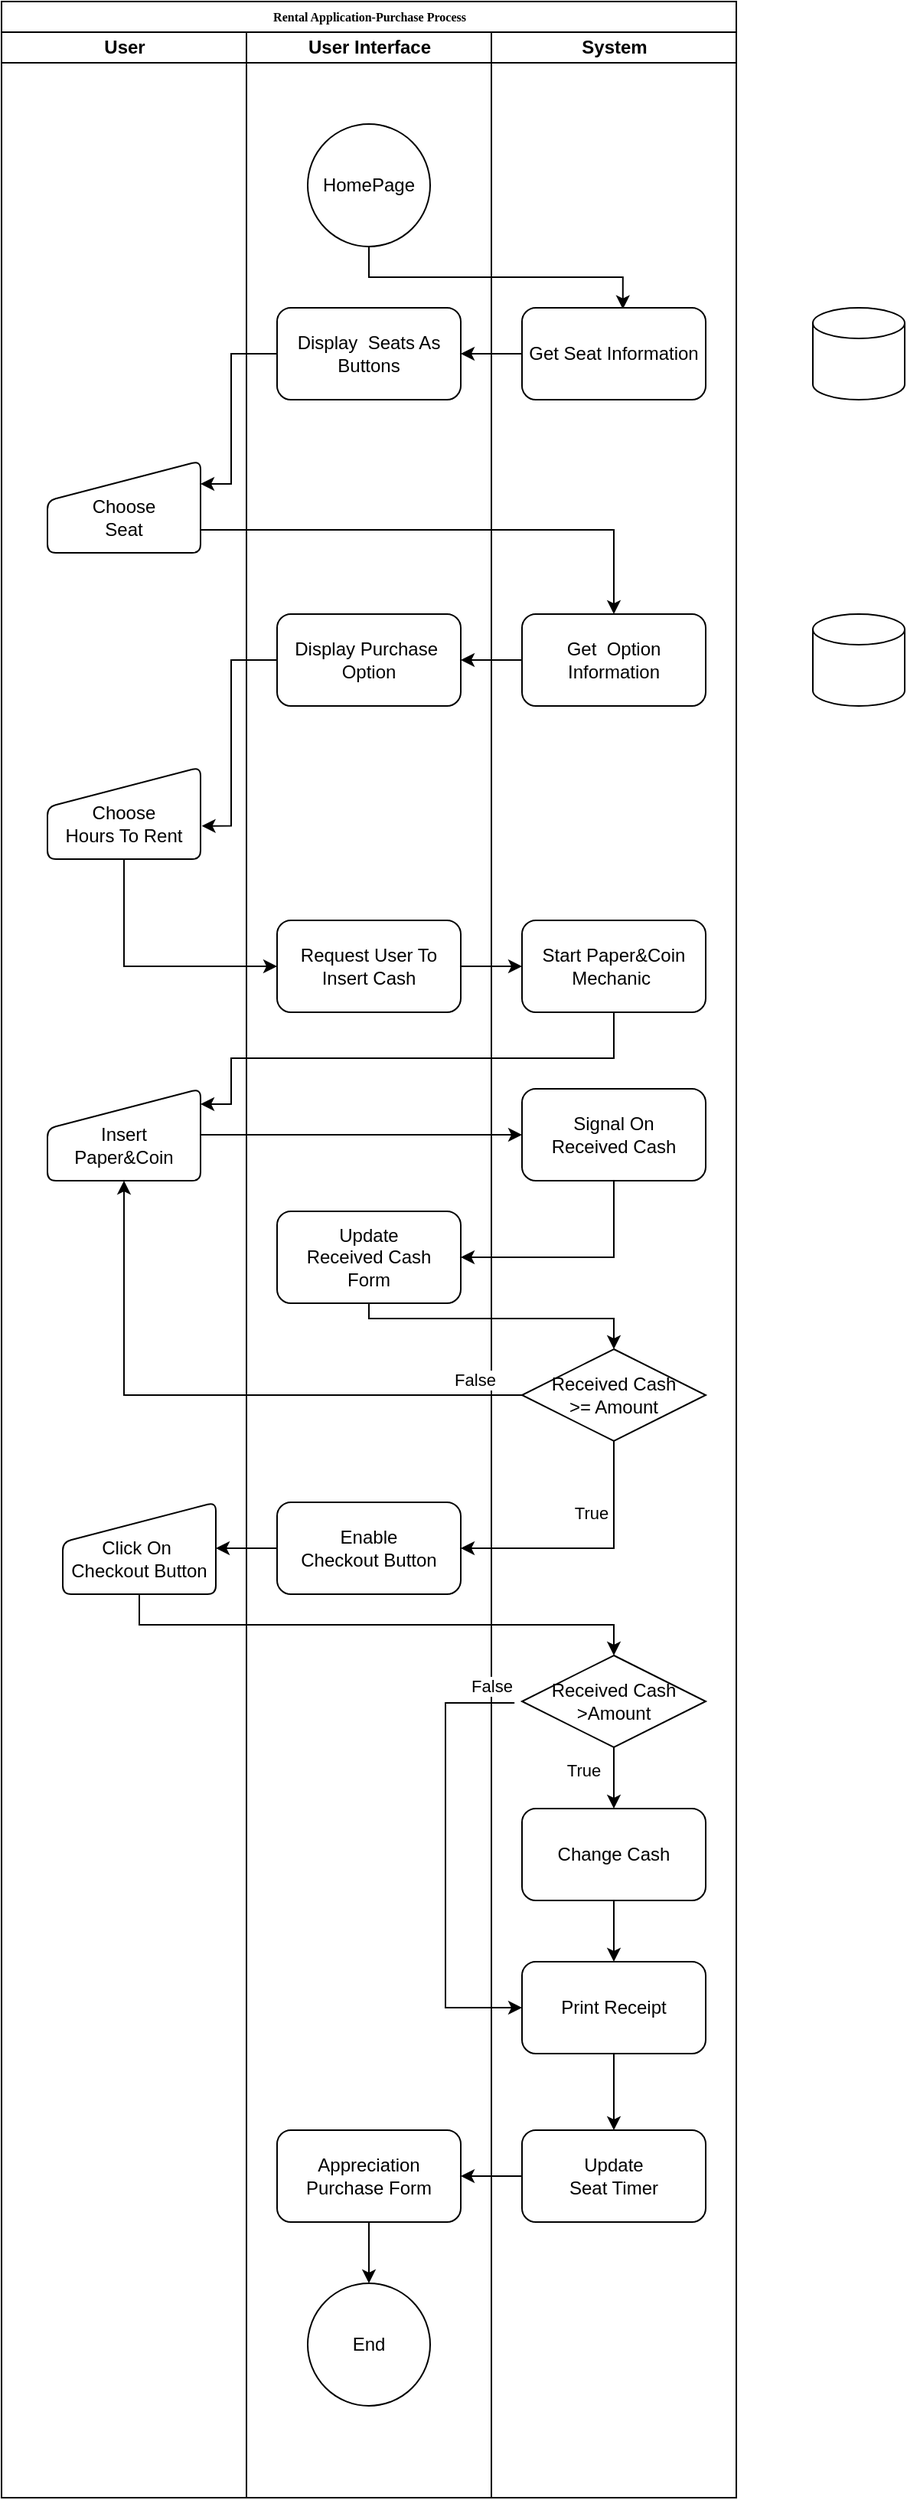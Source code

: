 <mxfile version="22.1.15" type="github">
  <diagram name="Page-1" id="74e2e168-ea6b-b213-b513-2b3c1d86103e">
    <mxGraphModel dx="3588" dy="1950" grid="1" gridSize="10" guides="1" tooltips="1" connect="1" arrows="1" fold="1" page="1" pageScale="1" pageWidth="1100" pageHeight="850" background="none" math="0" shadow="0">
      <root>
        <mxCell id="0" />
        <mxCell id="1" parent="0" />
        <mxCell id="77e6c97f196da883-1" value="Rental Application-Purchase Process" style="swimlane;html=1;childLayout=stackLayout;startSize=20;rounded=0;shadow=0;labelBackgroundColor=none;strokeWidth=1;fontFamily=Verdana;fontSize=8;align=center;" parent="1" vertex="1">
          <mxGeometry x="60" y="40" width="480" height="1630" as="geometry" />
        </mxCell>
        <mxCell id="77e6c97f196da883-2" value="User" style="swimlane;html=1;startSize=20;" parent="77e6c97f196da883-1" vertex="1">
          <mxGeometry y="20" width="160" height="1610" as="geometry" />
        </mxCell>
        <mxCell id="j1nzViJjYUKPPVmFAg8O-12" value="&lt;br&gt;Choose&lt;br&gt;Seat" style="html=1;strokeWidth=1;shape=manualInput;whiteSpace=wrap;rounded=1;size=26;arcSize=11;" parent="77e6c97f196da883-2" vertex="1">
          <mxGeometry x="30" y="280" width="100" height="60" as="geometry" />
        </mxCell>
        <mxCell id="j1nzViJjYUKPPVmFAg8O-20" value="&lt;br&gt;Choose&lt;br&gt;Hours To Rent" style="html=1;strokeWidth=1;shape=manualInput;whiteSpace=wrap;rounded=1;size=26;arcSize=11;" parent="77e6c97f196da883-2" vertex="1">
          <mxGeometry x="30" y="480" width="100" height="60" as="geometry" />
        </mxCell>
        <mxCell id="j1nzViJjYUKPPVmFAg8O-30" value="&lt;br&gt;Insert&lt;br&gt;Paper&amp;amp;Coin" style="html=1;strokeWidth=1;shape=manualInput;whiteSpace=wrap;rounded=1;size=26;arcSize=11;" parent="77e6c97f196da883-2" vertex="1">
          <mxGeometry x="30" y="690" width="100" height="60" as="geometry" />
        </mxCell>
        <mxCell id="j1nzViJjYUKPPVmFAg8O-9" value="" style="endArrow=classic;html=1;rounded=0;exitX=0;exitY=0.5;exitDx=0;exitDy=0;" parent="77e6c97f196da883-1" source="j1nzViJjYUKPPVmFAg8O-3" edge="1">
          <mxGeometry width="50" height="50" relative="1" as="geometry">
            <mxPoint x="330" y="280" as="sourcePoint" />
            <mxPoint x="300" y="230" as="targetPoint" />
          </mxGeometry>
        </mxCell>
        <mxCell id="j1nzViJjYUKPPVmFAg8O-19" value="" style="edgeStyle=orthogonalEdgeStyle;rounded=0;orthogonalLoop=1;jettySize=auto;html=1;" parent="77e6c97f196da883-1" source="j1nzViJjYUKPPVmFAg8O-11" target="j1nzViJjYUKPPVmFAg8O-18" edge="1">
          <mxGeometry relative="1" as="geometry" />
        </mxCell>
        <mxCell id="j1nzViJjYUKPPVmFAg8O-21" style="edgeStyle=orthogonalEdgeStyle;rounded=0;orthogonalLoop=1;jettySize=auto;html=1;entryX=1.008;entryY=0.639;entryDx=0;entryDy=0;entryPerimeter=0;" parent="77e6c97f196da883-1" source="j1nzViJjYUKPPVmFAg8O-18" target="j1nzViJjYUKPPVmFAg8O-20" edge="1">
          <mxGeometry relative="1" as="geometry">
            <Array as="points">
              <mxPoint x="150" y="430" />
              <mxPoint x="150" y="538" />
            </Array>
          </mxGeometry>
        </mxCell>
        <mxCell id="j1nzViJjYUKPPVmFAg8O-22" style="edgeStyle=orthogonalEdgeStyle;rounded=0;orthogonalLoop=1;jettySize=auto;html=1;entryX=1;entryY=0.25;entryDx=0;entryDy=0;" parent="77e6c97f196da883-1" source="j1nzViJjYUKPPVmFAg8O-6" target="j1nzViJjYUKPPVmFAg8O-12" edge="1">
          <mxGeometry relative="1" as="geometry">
            <Array as="points">
              <mxPoint x="150" y="230" />
              <mxPoint x="150" y="315" />
            </Array>
          </mxGeometry>
        </mxCell>
        <mxCell id="j1nzViJjYUKPPVmFAg8O-23" style="edgeStyle=orthogonalEdgeStyle;rounded=0;orthogonalLoop=1;jettySize=auto;html=1;exitX=1;exitY=0.75;exitDx=0;exitDy=0;" parent="77e6c97f196da883-1" source="j1nzViJjYUKPPVmFAg8O-12" target="j1nzViJjYUKPPVmFAg8O-11" edge="1">
          <mxGeometry relative="1" as="geometry" />
        </mxCell>
        <mxCell id="j1nzViJjYUKPPVmFAg8O-24" style="edgeStyle=orthogonalEdgeStyle;rounded=0;orthogonalLoop=1;jettySize=auto;html=1;entryX=0.549;entryY=0.014;entryDx=0;entryDy=0;entryPerimeter=0;exitX=0.5;exitY=1;exitDx=0;exitDy=0;" parent="77e6c97f196da883-1" source="j1nzViJjYUKPPVmFAg8O-1" target="j1nzViJjYUKPPVmFAg8O-3" edge="1">
          <mxGeometry relative="1" as="geometry" />
        </mxCell>
        <mxCell id="j1nzViJjYUKPPVmFAg8O-26" style="edgeStyle=orthogonalEdgeStyle;rounded=0;orthogonalLoop=1;jettySize=auto;html=1;entryX=0;entryY=0.5;entryDx=0;entryDy=0;" parent="77e6c97f196da883-1" source="j1nzViJjYUKPPVmFAg8O-20" target="j1nzViJjYUKPPVmFAg8O-25" edge="1">
          <mxGeometry relative="1" as="geometry">
            <mxPoint x="80" y="640" as="targetPoint" />
            <Array as="points">
              <mxPoint x="80" y="630" />
            </Array>
          </mxGeometry>
        </mxCell>
        <mxCell id="j1nzViJjYUKPPVmFAg8O-33" value="" style="endArrow=classic;html=1;rounded=0;exitX=0.5;exitY=1;exitDx=0;exitDy=0;" parent="77e6c97f196da883-1" source="j1nzViJjYUKPPVmFAg8O-28" edge="1">
          <mxGeometry width="50" height="50" relative="1" as="geometry">
            <mxPoint x="210" y="650" as="sourcePoint" />
            <mxPoint x="130" y="720" as="targetPoint" />
            <Array as="points">
              <mxPoint x="400" y="690" />
              <mxPoint x="150" y="690" />
              <mxPoint x="150" y="710" />
              <mxPoint x="150" y="720" />
            </Array>
          </mxGeometry>
        </mxCell>
        <mxCell id="77e6c97f196da883-3" value="User Interface" style="swimlane;html=1;startSize=20;" parent="77e6c97f196da883-1" vertex="1">
          <mxGeometry x="160" y="20" width="160" height="1610" as="geometry" />
        </mxCell>
        <mxCell id="j1nzViJjYUKPPVmFAg8O-1" value="HomePage" style="ellipse;whiteSpace=wrap;html=1;aspect=fixed;" parent="77e6c97f196da883-3" vertex="1">
          <mxGeometry x="40" y="60" width="80" height="80" as="geometry" />
        </mxCell>
        <mxCell id="j1nzViJjYUKPPVmFAg8O-6" value="Display&amp;nbsp; Seats As&lt;br&gt;Buttons" style="rounded=1;whiteSpace=wrap;html=1;" parent="77e6c97f196da883-3" vertex="1">
          <mxGeometry x="20" y="180" width="120" height="60" as="geometry" />
        </mxCell>
        <mxCell id="j1nzViJjYUKPPVmFAg8O-18" value="Display Purchase&amp;nbsp;&lt;br&gt;Option" style="rounded=1;whiteSpace=wrap;html=1;" parent="77e6c97f196da883-3" vertex="1">
          <mxGeometry x="20" y="380" width="120" height="60" as="geometry" />
        </mxCell>
        <mxCell id="j1nzViJjYUKPPVmFAg8O-25" value="Request User To Insert Cash" style="rounded=1;whiteSpace=wrap;html=1;" parent="77e6c97f196da883-3" vertex="1">
          <mxGeometry x="20" y="580" width="120" height="60" as="geometry" />
        </mxCell>
        <mxCell id="j1nzViJjYUKPPVmFAg8O-27" value="" style="endArrow=classic;html=1;rounded=0;exitX=1;exitY=0.5;exitDx=0;exitDy=0;" parent="77e6c97f196da883-3" source="j1nzViJjYUKPPVmFAg8O-25" edge="1">
          <mxGeometry width="50" height="50" relative="1" as="geometry">
            <mxPoint x="50" y="620" as="sourcePoint" />
            <mxPoint x="180" y="610" as="targetPoint" />
          </mxGeometry>
        </mxCell>
        <mxCell id="j1nzViJjYUKPPVmFAg8O-36" value="Update&lt;br&gt;Received Cash&lt;br&gt;Form" style="rounded=1;whiteSpace=wrap;html=1;" parent="77e6c97f196da883-3" vertex="1">
          <mxGeometry x="20" y="770" width="120" height="60" as="geometry" />
        </mxCell>
        <mxCell id="j1nzViJjYUKPPVmFAg8O-67" value="&lt;br&gt;Click On&amp;nbsp;&lt;br&gt;Checkout Button" style="html=1;strokeWidth=1;shape=manualInput;whiteSpace=wrap;rounded=1;size=26;arcSize=11;" parent="77e6c97f196da883-3" vertex="1">
          <mxGeometry x="-120" y="960" width="100" height="60" as="geometry" />
        </mxCell>
        <mxCell id="j1nzViJjYUKPPVmFAg8O-42" value="Enable &lt;br&gt;Checkout Button" style="rounded=1;whiteSpace=wrap;html=1;" parent="77e6c97f196da883-3" vertex="1">
          <mxGeometry x="20" y="960" width="120" height="60" as="geometry" />
        </mxCell>
        <mxCell id="j1nzViJjYUKPPVmFAg8O-70" style="edgeStyle=orthogonalEdgeStyle;rounded=0;orthogonalLoop=1;jettySize=auto;html=1;entryX=1;entryY=0.5;entryDx=0;entryDy=0;" parent="77e6c97f196da883-3" source="j1nzViJjYUKPPVmFAg8O-42" target="j1nzViJjYUKPPVmFAg8O-67" edge="1">
          <mxGeometry relative="1" as="geometry" />
        </mxCell>
        <mxCell id="CYbuEhqKKsAlh24dO-pz-22" style="edgeStyle=orthogonalEdgeStyle;rounded=0;orthogonalLoop=1;jettySize=auto;html=1;" edge="1" parent="77e6c97f196da883-3" source="CYbuEhqKKsAlh24dO-pz-16" target="CYbuEhqKKsAlh24dO-pz-21">
          <mxGeometry relative="1" as="geometry" />
        </mxCell>
        <mxCell id="CYbuEhqKKsAlh24dO-pz-16" value="Appreciation&lt;br&gt;Purchase Form" style="rounded=1;whiteSpace=wrap;html=1;" vertex="1" parent="77e6c97f196da883-3">
          <mxGeometry x="20" y="1370" width="120" height="60" as="geometry" />
        </mxCell>
        <mxCell id="CYbuEhqKKsAlh24dO-pz-21" value="End" style="ellipse;whiteSpace=wrap;html=1;aspect=fixed;" vertex="1" parent="77e6c97f196da883-3">
          <mxGeometry x="40" y="1470" width="80" height="80" as="geometry" />
        </mxCell>
        <mxCell id="77e6c97f196da883-4" value="System" style="swimlane;html=1;startSize=20;" parent="77e6c97f196da883-1" vertex="1">
          <mxGeometry x="320" y="20" width="160" height="1610" as="geometry" />
        </mxCell>
        <mxCell id="j1nzViJjYUKPPVmFAg8O-3" value="Get Seat Information" style="rounded=1;whiteSpace=wrap;html=1;" parent="77e6c97f196da883-4" vertex="1">
          <mxGeometry x="20" y="180" width="120" height="60" as="geometry" />
        </mxCell>
        <mxCell id="j1nzViJjYUKPPVmFAg8O-11" value="Get&amp;nbsp;&amp;nbsp;Option&lt;br&gt;Information" style="rounded=1;whiteSpace=wrap;html=1;" parent="77e6c97f196da883-4" vertex="1">
          <mxGeometry x="20" y="380" width="120" height="60" as="geometry" />
        </mxCell>
        <mxCell id="j1nzViJjYUKPPVmFAg8O-28" value="Start Paper&amp;amp;Coin&lt;br&gt;Mechanic&amp;nbsp;" style="rounded=1;whiteSpace=wrap;html=1;" parent="77e6c97f196da883-4" vertex="1">
          <mxGeometry x="20" y="580" width="120" height="60" as="geometry" />
        </mxCell>
        <mxCell id="j1nzViJjYUKPPVmFAg8O-34" value="Signal On&lt;br&gt;Received Cash" style="rounded=1;whiteSpace=wrap;html=1;" parent="77e6c97f196da883-4" vertex="1">
          <mxGeometry x="20" y="690" width="120" height="60" as="geometry" />
        </mxCell>
        <mxCell id="j1nzViJjYUKPPVmFAg8O-39" value="Received Cash&lt;br&gt;&amp;gt;= Amount" style="strokeWidth=1;html=1;shape=mxgraph.flowchart.decision;whiteSpace=wrap;" parent="77e6c97f196da883-4" vertex="1">
          <mxGeometry x="20" y="860" width="120" height="60" as="geometry" />
        </mxCell>
        <mxCell id="CYbuEhqKKsAlh24dO-pz-8" style="edgeStyle=orthogonalEdgeStyle;rounded=0;orthogonalLoop=1;jettySize=auto;html=1;" edge="1" parent="77e6c97f196da883-4" source="CYbuEhqKKsAlh24dO-pz-2" target="CYbuEhqKKsAlh24dO-pz-7">
          <mxGeometry relative="1" as="geometry" />
        </mxCell>
        <mxCell id="CYbuEhqKKsAlh24dO-pz-9" value="True" style="edgeLabel;html=1;align=center;verticalAlign=middle;resizable=0;points=[];" vertex="1" connectable="0" parent="CYbuEhqKKsAlh24dO-pz-8">
          <mxGeometry x="-0.24" y="-4" relative="1" as="geometry">
            <mxPoint x="-16" as="offset" />
          </mxGeometry>
        </mxCell>
        <mxCell id="CYbuEhqKKsAlh24dO-pz-2" value="Received Cash&lt;br&gt;&amp;gt;Amount" style="strokeWidth=1;html=1;shape=mxgraph.flowchart.decision;whiteSpace=wrap;" vertex="1" parent="77e6c97f196da883-4">
          <mxGeometry x="20" y="1060" width="120" height="60" as="geometry" />
        </mxCell>
        <mxCell id="CYbuEhqKKsAlh24dO-pz-12" style="edgeStyle=orthogonalEdgeStyle;rounded=0;orthogonalLoop=1;jettySize=auto;html=1;" edge="1" parent="77e6c97f196da883-4" source="CYbuEhqKKsAlh24dO-pz-7" target="CYbuEhqKKsAlh24dO-pz-11">
          <mxGeometry relative="1" as="geometry" />
        </mxCell>
        <mxCell id="CYbuEhqKKsAlh24dO-pz-7" value="Change Cash" style="rounded=1;whiteSpace=wrap;html=1;" vertex="1" parent="77e6c97f196da883-4">
          <mxGeometry x="20" y="1160" width="120" height="60" as="geometry" />
        </mxCell>
        <mxCell id="CYbuEhqKKsAlh24dO-pz-19" style="edgeStyle=orthogonalEdgeStyle;rounded=0;orthogonalLoop=1;jettySize=auto;html=1;entryX=0.5;entryY=0;entryDx=0;entryDy=0;" edge="1" parent="77e6c97f196da883-4" source="CYbuEhqKKsAlh24dO-pz-11" target="CYbuEhqKKsAlh24dO-pz-18">
          <mxGeometry relative="1" as="geometry" />
        </mxCell>
        <mxCell id="CYbuEhqKKsAlh24dO-pz-11" value="Print Receipt" style="rounded=1;whiteSpace=wrap;html=1;" vertex="1" parent="77e6c97f196da883-4">
          <mxGeometry x="20" y="1260" width="120" height="60" as="geometry" />
        </mxCell>
        <mxCell id="CYbuEhqKKsAlh24dO-pz-13" style="edgeStyle=orthogonalEdgeStyle;rounded=0;orthogonalLoop=1;jettySize=auto;html=1;exitX=-0.041;exitY=0.516;exitDx=0;exitDy=0;exitPerimeter=0;entryX=0;entryY=0.5;entryDx=0;entryDy=0;" edge="1" parent="77e6c97f196da883-4" source="CYbuEhqKKsAlh24dO-pz-2" target="CYbuEhqKKsAlh24dO-pz-11">
          <mxGeometry relative="1" as="geometry">
            <mxPoint x="-80" y="1370" as="targetPoint" />
            <mxPoint x="20" y="1170" as="sourcePoint" />
            <Array as="points">
              <mxPoint x="-30" y="1091" />
              <mxPoint x="-30" y="1290" />
            </Array>
          </mxGeometry>
        </mxCell>
        <mxCell id="CYbuEhqKKsAlh24dO-pz-14" value="False" style="edgeLabel;html=1;align=center;verticalAlign=middle;resizable=0;points=[];" vertex="1" connectable="0" parent="CYbuEhqKKsAlh24dO-pz-13">
          <mxGeometry x="-0.836" y="2" relative="1" as="geometry">
            <mxPoint x="9" y="-13" as="offset" />
          </mxGeometry>
        </mxCell>
        <mxCell id="CYbuEhqKKsAlh24dO-pz-18" value="Update&lt;br&gt;Seat Timer" style="rounded=1;whiteSpace=wrap;html=1;" vertex="1" parent="77e6c97f196da883-4">
          <mxGeometry x="20" y="1370" width="120" height="60" as="geometry" />
        </mxCell>
        <mxCell id="j1nzViJjYUKPPVmFAg8O-35" style="edgeStyle=orthogonalEdgeStyle;rounded=0;orthogonalLoop=1;jettySize=auto;html=1;exitX=1;exitY=0.5;exitDx=0;exitDy=0;entryX=0;entryY=0.5;entryDx=0;entryDy=0;" parent="77e6c97f196da883-1" source="j1nzViJjYUKPPVmFAg8O-30" target="j1nzViJjYUKPPVmFAg8O-34" edge="1">
          <mxGeometry relative="1" as="geometry" />
        </mxCell>
        <mxCell id="j1nzViJjYUKPPVmFAg8O-37" style="edgeStyle=orthogonalEdgeStyle;rounded=0;orthogonalLoop=1;jettySize=auto;html=1;entryX=1;entryY=0.5;entryDx=0;entryDy=0;" parent="77e6c97f196da883-1" source="j1nzViJjYUKPPVmFAg8O-34" target="j1nzViJjYUKPPVmFAg8O-36" edge="1">
          <mxGeometry relative="1" as="geometry">
            <mxPoint x="400" y="840" as="targetPoint" />
            <Array as="points">
              <mxPoint x="400" y="820" />
            </Array>
          </mxGeometry>
        </mxCell>
        <mxCell id="j1nzViJjYUKPPVmFAg8O-41" value="False" style="edgeStyle=orthogonalEdgeStyle;rounded=0;orthogonalLoop=1;jettySize=auto;html=1;exitX=0;exitY=0.5;exitDx=0;exitDy=0;exitPerimeter=0;entryX=0.5;entryY=1;entryDx=0;entryDy=0;" parent="77e6c97f196da883-1" source="j1nzViJjYUKPPVmFAg8O-39" target="j1nzViJjYUKPPVmFAg8O-30" edge="1">
          <mxGeometry x="-0.846" y="-10" relative="1" as="geometry">
            <mxPoint as="offset" />
          </mxGeometry>
        </mxCell>
        <mxCell id="j1nzViJjYUKPPVmFAg8O-54" value="True" style="edgeStyle=orthogonalEdgeStyle;rounded=0;orthogonalLoop=1;jettySize=auto;html=1;exitX=0.5;exitY=1;exitDx=0;exitDy=0;exitPerimeter=0;" parent="77e6c97f196da883-1" source="j1nzViJjYUKPPVmFAg8O-39" target="j1nzViJjYUKPPVmFAg8O-42" edge="1">
          <mxGeometry x="-0.45" y="-15" relative="1" as="geometry">
            <Array as="points">
              <mxPoint x="400" y="1010" />
            </Array>
            <mxPoint as="offset" />
          </mxGeometry>
        </mxCell>
        <mxCell id="j1nzViJjYUKPPVmFAg8O-40" style="edgeStyle=orthogonalEdgeStyle;rounded=0;orthogonalLoop=1;jettySize=auto;html=1;entryX=0.5;entryY=0;entryDx=0;entryDy=0;entryPerimeter=0;" parent="77e6c97f196da883-1" source="j1nzViJjYUKPPVmFAg8O-36" target="j1nzViJjYUKPPVmFAg8O-39" edge="1">
          <mxGeometry relative="1" as="geometry">
            <Array as="points">
              <mxPoint x="240" y="860" />
              <mxPoint x="400" y="860" />
            </Array>
          </mxGeometry>
        </mxCell>
        <mxCell id="CYbuEhqKKsAlh24dO-pz-3" value="" style="endArrow=classic;html=1;rounded=0;exitX=0.5;exitY=1;exitDx=0;exitDy=0;entryX=0.5;entryY=0;entryDx=0;entryDy=0;entryPerimeter=0;" edge="1" parent="77e6c97f196da883-1" source="j1nzViJjYUKPPVmFAg8O-67" target="CYbuEhqKKsAlh24dO-pz-2">
          <mxGeometry width="50" height="50" relative="1" as="geometry">
            <mxPoint x="460" y="1190" as="sourcePoint" />
            <mxPoint x="90" y="1080" as="targetPoint" />
            <Array as="points">
              <mxPoint x="90" y="1060" />
              <mxPoint x="400" y="1060" />
            </Array>
          </mxGeometry>
        </mxCell>
        <mxCell id="CYbuEhqKKsAlh24dO-pz-20" style="edgeStyle=orthogonalEdgeStyle;rounded=0;orthogonalLoop=1;jettySize=auto;html=1;entryX=1;entryY=0.5;entryDx=0;entryDy=0;" edge="1" parent="77e6c97f196da883-1" source="CYbuEhqKKsAlh24dO-pz-18" target="CYbuEhqKKsAlh24dO-pz-16">
          <mxGeometry relative="1" as="geometry" />
        </mxCell>
        <mxCell id="j1nzViJjYUKPPVmFAg8O-16" value="" style="strokeWidth=1;html=1;shape=mxgraph.flowchart.database;whiteSpace=wrap;" parent="1" vertex="1">
          <mxGeometry x="590" y="440" width="60" height="60" as="geometry" />
        </mxCell>
        <mxCell id="j1nzViJjYUKPPVmFAg8O-17" value="" style="strokeWidth=1;html=1;shape=mxgraph.flowchart.database;whiteSpace=wrap;" parent="1" vertex="1">
          <mxGeometry x="590" y="240" width="60" height="60" as="geometry" />
        </mxCell>
      </root>
    </mxGraphModel>
  </diagram>
</mxfile>
